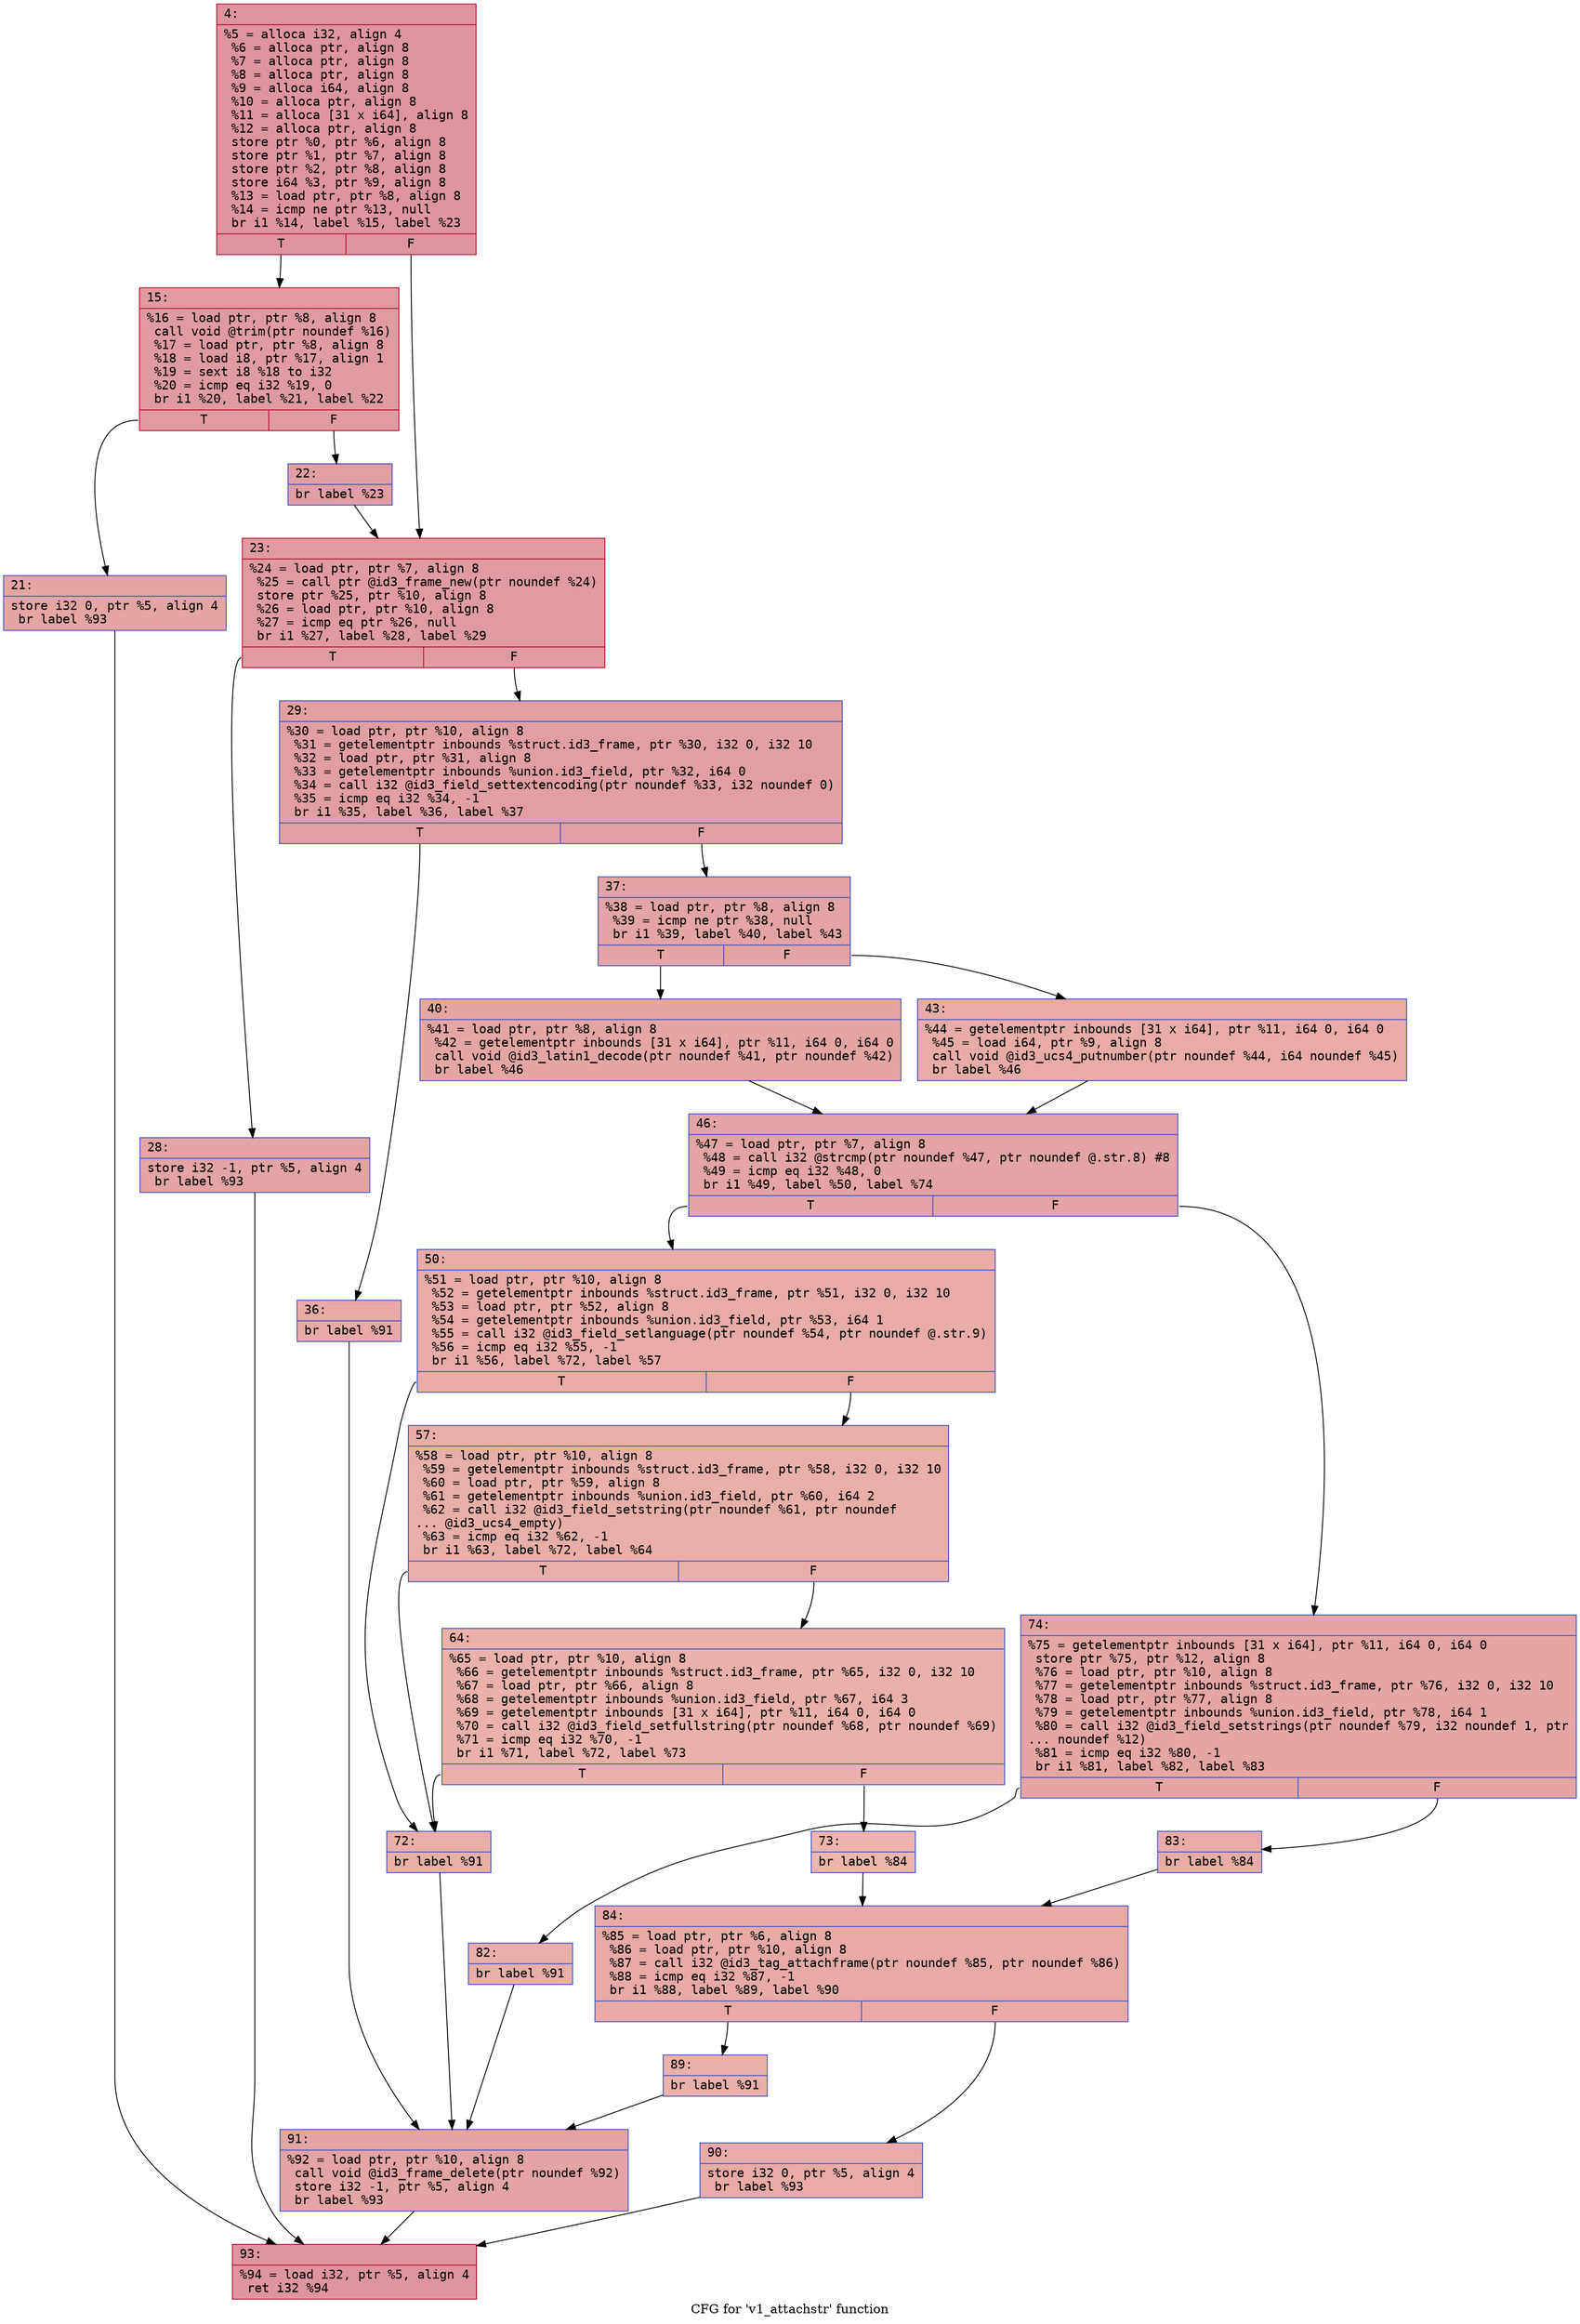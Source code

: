 digraph "CFG for 'v1_attachstr' function" {
	label="CFG for 'v1_attachstr' function";

	Node0x6000014883c0 [shape=record,color="#b70d28ff", style=filled, fillcolor="#b70d2870" fontname="Courier",label="{4:\l|  %5 = alloca i32, align 4\l  %6 = alloca ptr, align 8\l  %7 = alloca ptr, align 8\l  %8 = alloca ptr, align 8\l  %9 = alloca i64, align 8\l  %10 = alloca ptr, align 8\l  %11 = alloca [31 x i64], align 8\l  %12 = alloca ptr, align 8\l  store ptr %0, ptr %6, align 8\l  store ptr %1, ptr %7, align 8\l  store ptr %2, ptr %8, align 8\l  store i64 %3, ptr %9, align 8\l  %13 = load ptr, ptr %8, align 8\l  %14 = icmp ne ptr %13, null\l  br i1 %14, label %15, label %23\l|{<s0>T|<s1>F}}"];
	Node0x6000014883c0:s0 -> Node0x600001488460[tooltip="4 -> 15\nProbability 62.50%" ];
	Node0x6000014883c0:s1 -> Node0x600001488550[tooltip="4 -> 23\nProbability 37.50%" ];
	Node0x600001488460 [shape=record,color="#b70d28ff", style=filled, fillcolor="#bb1b2c70" fontname="Courier",label="{15:\l|  %16 = load ptr, ptr %8, align 8\l  call void @trim(ptr noundef %16)\l  %17 = load ptr, ptr %8, align 8\l  %18 = load i8, ptr %17, align 1\l  %19 = sext i8 %18 to i32\l  %20 = icmp eq i32 %19, 0\l  br i1 %20, label %21, label %22\l|{<s0>T|<s1>F}}"];
	Node0x600001488460:s0 -> Node0x6000014884b0[tooltip="15 -> 21\nProbability 37.50%" ];
	Node0x600001488460:s1 -> Node0x600001488500[tooltip="15 -> 22\nProbability 62.50%" ];
	Node0x6000014884b0 [shape=record,color="#3d50c3ff", style=filled, fillcolor="#c5333470" fontname="Courier",label="{21:\l|  store i32 0, ptr %5, align 4\l  br label %93\l}"];
	Node0x6000014884b0 -> Node0x600001488b90[tooltip="21 -> 93\nProbability 100.00%" ];
	Node0x600001488500 [shape=record,color="#3d50c3ff", style=filled, fillcolor="#be242e70" fontname="Courier",label="{22:\l|  br label %23\l}"];
	Node0x600001488500 -> Node0x600001488550[tooltip="22 -> 23\nProbability 100.00%" ];
	Node0x600001488550 [shape=record,color="#b70d28ff", style=filled, fillcolor="#bb1b2c70" fontname="Courier",label="{23:\l|  %24 = load ptr, ptr %7, align 8\l  %25 = call ptr @id3_frame_new(ptr noundef %24)\l  store ptr %25, ptr %10, align 8\l  %26 = load ptr, ptr %10, align 8\l  %27 = icmp eq ptr %26, null\l  br i1 %27, label %28, label %29\l|{<s0>T|<s1>F}}"];
	Node0x600001488550:s0 -> Node0x6000014885a0[tooltip="23 -> 28\nProbability 37.50%" ];
	Node0x600001488550:s1 -> Node0x6000014885f0[tooltip="23 -> 29\nProbability 62.50%" ];
	Node0x6000014885a0 [shape=record,color="#3d50c3ff", style=filled, fillcolor="#c32e3170" fontname="Courier",label="{28:\l|  store i32 -1, ptr %5, align 4\l  br label %93\l}"];
	Node0x6000014885a0 -> Node0x600001488b90[tooltip="28 -> 93\nProbability 100.00%" ];
	Node0x6000014885f0 [shape=record,color="#3d50c3ff", style=filled, fillcolor="#be242e70" fontname="Courier",label="{29:\l|  %30 = load ptr, ptr %10, align 8\l  %31 = getelementptr inbounds %struct.id3_frame, ptr %30, i32 0, i32 10\l  %32 = load ptr, ptr %31, align 8\l  %33 = getelementptr inbounds %union.id3_field, ptr %32, i64 0\l  %34 = call i32 @id3_field_settextencoding(ptr noundef %33, i32 noundef 0)\l  %35 = icmp eq i32 %34, -1\l  br i1 %35, label %36, label %37\l|{<s0>T|<s1>F}}"];
	Node0x6000014885f0:s0 -> Node0x600001488640[tooltip="29 -> 36\nProbability 37.50%" ];
	Node0x6000014885f0:s1 -> Node0x600001488690[tooltip="29 -> 37\nProbability 62.50%" ];
	Node0x600001488640 [shape=record,color="#3d50c3ff", style=filled, fillcolor="#ca3b3770" fontname="Courier",label="{36:\l|  br label %91\l}"];
	Node0x600001488640 -> Node0x600001488b40[tooltip="36 -> 91\nProbability 100.00%" ];
	Node0x600001488690 [shape=record,color="#3d50c3ff", style=filled, fillcolor="#c32e3170" fontname="Courier",label="{37:\l|  %38 = load ptr, ptr %8, align 8\l  %39 = icmp ne ptr %38, null\l  br i1 %39, label %40, label %43\l|{<s0>T|<s1>F}}"];
	Node0x600001488690:s0 -> Node0x6000014886e0[tooltip="37 -> 40\nProbability 62.50%" ];
	Node0x600001488690:s1 -> Node0x600001488730[tooltip="37 -> 43\nProbability 37.50%" ];
	Node0x6000014886e0 [shape=record,color="#3d50c3ff", style=filled, fillcolor="#c5333470" fontname="Courier",label="{40:\l|  %41 = load ptr, ptr %8, align 8\l  %42 = getelementptr inbounds [31 x i64], ptr %11, i64 0, i64 0\l  call void @id3_latin1_decode(ptr noundef %41, ptr noundef %42)\l  br label %46\l}"];
	Node0x6000014886e0 -> Node0x600001488780[tooltip="40 -> 46\nProbability 100.00%" ];
	Node0x600001488730 [shape=record,color="#3d50c3ff", style=filled, fillcolor="#cc403a70" fontname="Courier",label="{43:\l|  %44 = getelementptr inbounds [31 x i64], ptr %11, i64 0, i64 0\l  %45 = load i64, ptr %9, align 8\l  call void @id3_ucs4_putnumber(ptr noundef %44, i64 noundef %45)\l  br label %46\l}"];
	Node0x600001488730 -> Node0x600001488780[tooltip="43 -> 46\nProbability 100.00%" ];
	Node0x600001488780 [shape=record,color="#3d50c3ff", style=filled, fillcolor="#c32e3170" fontname="Courier",label="{46:\l|  %47 = load ptr, ptr %7, align 8\l  %48 = call i32 @strcmp(ptr noundef %47, ptr noundef @.str.8) #8\l  %49 = icmp eq i32 %48, 0\l  br i1 %49, label %50, label %74\l|{<s0>T|<s1>F}}"];
	Node0x600001488780:s0 -> Node0x6000014887d0[tooltip="46 -> 50\nProbability 37.50%" ];
	Node0x600001488780:s1 -> Node0x600001488960[tooltip="46 -> 74\nProbability 62.50%" ];
	Node0x6000014887d0 [shape=record,color="#3d50c3ff", style=filled, fillcolor="#cc403a70" fontname="Courier",label="{50:\l|  %51 = load ptr, ptr %10, align 8\l  %52 = getelementptr inbounds %struct.id3_frame, ptr %51, i32 0, i32 10\l  %53 = load ptr, ptr %52, align 8\l  %54 = getelementptr inbounds %union.id3_field, ptr %53, i64 1\l  %55 = call i32 @id3_field_setlanguage(ptr noundef %54, ptr noundef @.str.9)\l  %56 = icmp eq i32 %55, -1\l  br i1 %56, label %72, label %57\l|{<s0>T|<s1>F}}"];
	Node0x6000014887d0:s0 -> Node0x6000014888c0[tooltip="50 -> 72\nProbability 37.50%" ];
	Node0x6000014887d0:s1 -> Node0x600001488820[tooltip="50 -> 57\nProbability 62.50%" ];
	Node0x600001488820 [shape=record,color="#3d50c3ff", style=filled, fillcolor="#d0473d70" fontname="Courier",label="{57:\l|  %58 = load ptr, ptr %10, align 8\l  %59 = getelementptr inbounds %struct.id3_frame, ptr %58, i32 0, i32 10\l  %60 = load ptr, ptr %59, align 8\l  %61 = getelementptr inbounds %union.id3_field, ptr %60, i64 2\l  %62 = call i32 @id3_field_setstring(ptr noundef %61, ptr noundef\l... @id3_ucs4_empty)\l  %63 = icmp eq i32 %62, -1\l  br i1 %63, label %72, label %64\l|{<s0>T|<s1>F}}"];
	Node0x600001488820:s0 -> Node0x6000014888c0[tooltip="57 -> 72\nProbability 37.50%" ];
	Node0x600001488820:s1 -> Node0x600001488870[tooltip="57 -> 64\nProbability 62.50%" ];
	Node0x600001488870 [shape=record,color="#3d50c3ff", style=filled, fillcolor="#d24b4070" fontname="Courier",label="{64:\l|  %65 = load ptr, ptr %10, align 8\l  %66 = getelementptr inbounds %struct.id3_frame, ptr %65, i32 0, i32 10\l  %67 = load ptr, ptr %66, align 8\l  %68 = getelementptr inbounds %union.id3_field, ptr %67, i64 3\l  %69 = getelementptr inbounds [31 x i64], ptr %11, i64 0, i64 0\l  %70 = call i32 @id3_field_setfullstring(ptr noundef %68, ptr noundef %69)\l  %71 = icmp eq i32 %70, -1\l  br i1 %71, label %72, label %73\l|{<s0>T|<s1>F}}"];
	Node0x600001488870:s0 -> Node0x6000014888c0[tooltip="64 -> 72\nProbability 37.50%" ];
	Node0x600001488870:s1 -> Node0x600001488910[tooltip="64 -> 73\nProbability 62.50%" ];
	Node0x6000014888c0 [shape=record,color="#3d50c3ff", style=filled, fillcolor="#d0473d70" fontname="Courier",label="{72:\l|  br label %91\l}"];
	Node0x6000014888c0 -> Node0x600001488b40[tooltip="72 -> 91\nProbability 100.00%" ];
	Node0x600001488910 [shape=record,color="#3d50c3ff", style=filled, fillcolor="#d8564670" fontname="Courier",label="{73:\l|  br label %84\l}"];
	Node0x600001488910 -> Node0x600001488a50[tooltip="73 -> 84\nProbability 100.00%" ];
	Node0x600001488960 [shape=record,color="#3d50c3ff", style=filled, fillcolor="#c5333470" fontname="Courier",label="{74:\l|  %75 = getelementptr inbounds [31 x i64], ptr %11, i64 0, i64 0\l  store ptr %75, ptr %12, align 8\l  %76 = load ptr, ptr %10, align 8\l  %77 = getelementptr inbounds %struct.id3_frame, ptr %76, i32 0, i32 10\l  %78 = load ptr, ptr %77, align 8\l  %79 = getelementptr inbounds %union.id3_field, ptr %78, i64 1\l  %80 = call i32 @id3_field_setstrings(ptr noundef %79, i32 noundef 1, ptr\l... noundef %12)\l  %81 = icmp eq i32 %80, -1\l  br i1 %81, label %82, label %83\l|{<s0>T|<s1>F}}"];
	Node0x600001488960:s0 -> Node0x6000014889b0[tooltip="74 -> 82\nProbability 37.50%" ];
	Node0x600001488960:s1 -> Node0x600001488a00[tooltip="74 -> 83\nProbability 62.50%" ];
	Node0x6000014889b0 [shape=record,color="#3d50c3ff", style=filled, fillcolor="#d0473d70" fontname="Courier",label="{82:\l|  br label %91\l}"];
	Node0x6000014889b0 -> Node0x600001488b40[tooltip="82 -> 91\nProbability 100.00%" ];
	Node0x600001488a00 [shape=record,color="#3d50c3ff", style=filled, fillcolor="#cc403a70" fontname="Courier",label="{83:\l|  br label %84\l}"];
	Node0x600001488a00 -> Node0x600001488a50[tooltip="83 -> 84\nProbability 100.00%" ];
	Node0x600001488a50 [shape=record,color="#3d50c3ff", style=filled, fillcolor="#ca3b3770" fontname="Courier",label="{84:\l|  %85 = load ptr, ptr %6, align 8\l  %86 = load ptr, ptr %10, align 8\l  %87 = call i32 @id3_tag_attachframe(ptr noundef %85, ptr noundef %86)\l  %88 = icmp eq i32 %87, -1\l  br i1 %88, label %89, label %90\l|{<s0>T|<s1>F}}"];
	Node0x600001488a50:s0 -> Node0x600001488aa0[tooltip="84 -> 89\nProbability 37.50%" ];
	Node0x600001488a50:s1 -> Node0x600001488af0[tooltip="84 -> 90\nProbability 62.50%" ];
	Node0x600001488aa0 [shape=record,color="#3d50c3ff", style=filled, fillcolor="#d24b4070" fontname="Courier",label="{89:\l|  br label %91\l}"];
	Node0x600001488aa0 -> Node0x600001488b40[tooltip="89 -> 91\nProbability 100.00%" ];
	Node0x600001488af0 [shape=record,color="#3d50c3ff", style=filled, fillcolor="#cc403a70" fontname="Courier",label="{90:\l|  store i32 0, ptr %5, align 4\l  br label %93\l}"];
	Node0x600001488af0 -> Node0x600001488b90[tooltip="90 -> 93\nProbability 100.00%" ];
	Node0x600001488b40 [shape=record,color="#3d50c3ff", style=filled, fillcolor="#c32e3170" fontname="Courier",label="{91:\l|  %92 = load ptr, ptr %10, align 8\l  call void @id3_frame_delete(ptr noundef %92)\l  store i32 -1, ptr %5, align 4\l  br label %93\l}"];
	Node0x600001488b40 -> Node0x600001488b90[tooltip="91 -> 93\nProbability 100.00%" ];
	Node0x600001488b90 [shape=record,color="#b70d28ff", style=filled, fillcolor="#b70d2870" fontname="Courier",label="{93:\l|  %94 = load i32, ptr %5, align 4\l  ret i32 %94\l}"];
}
